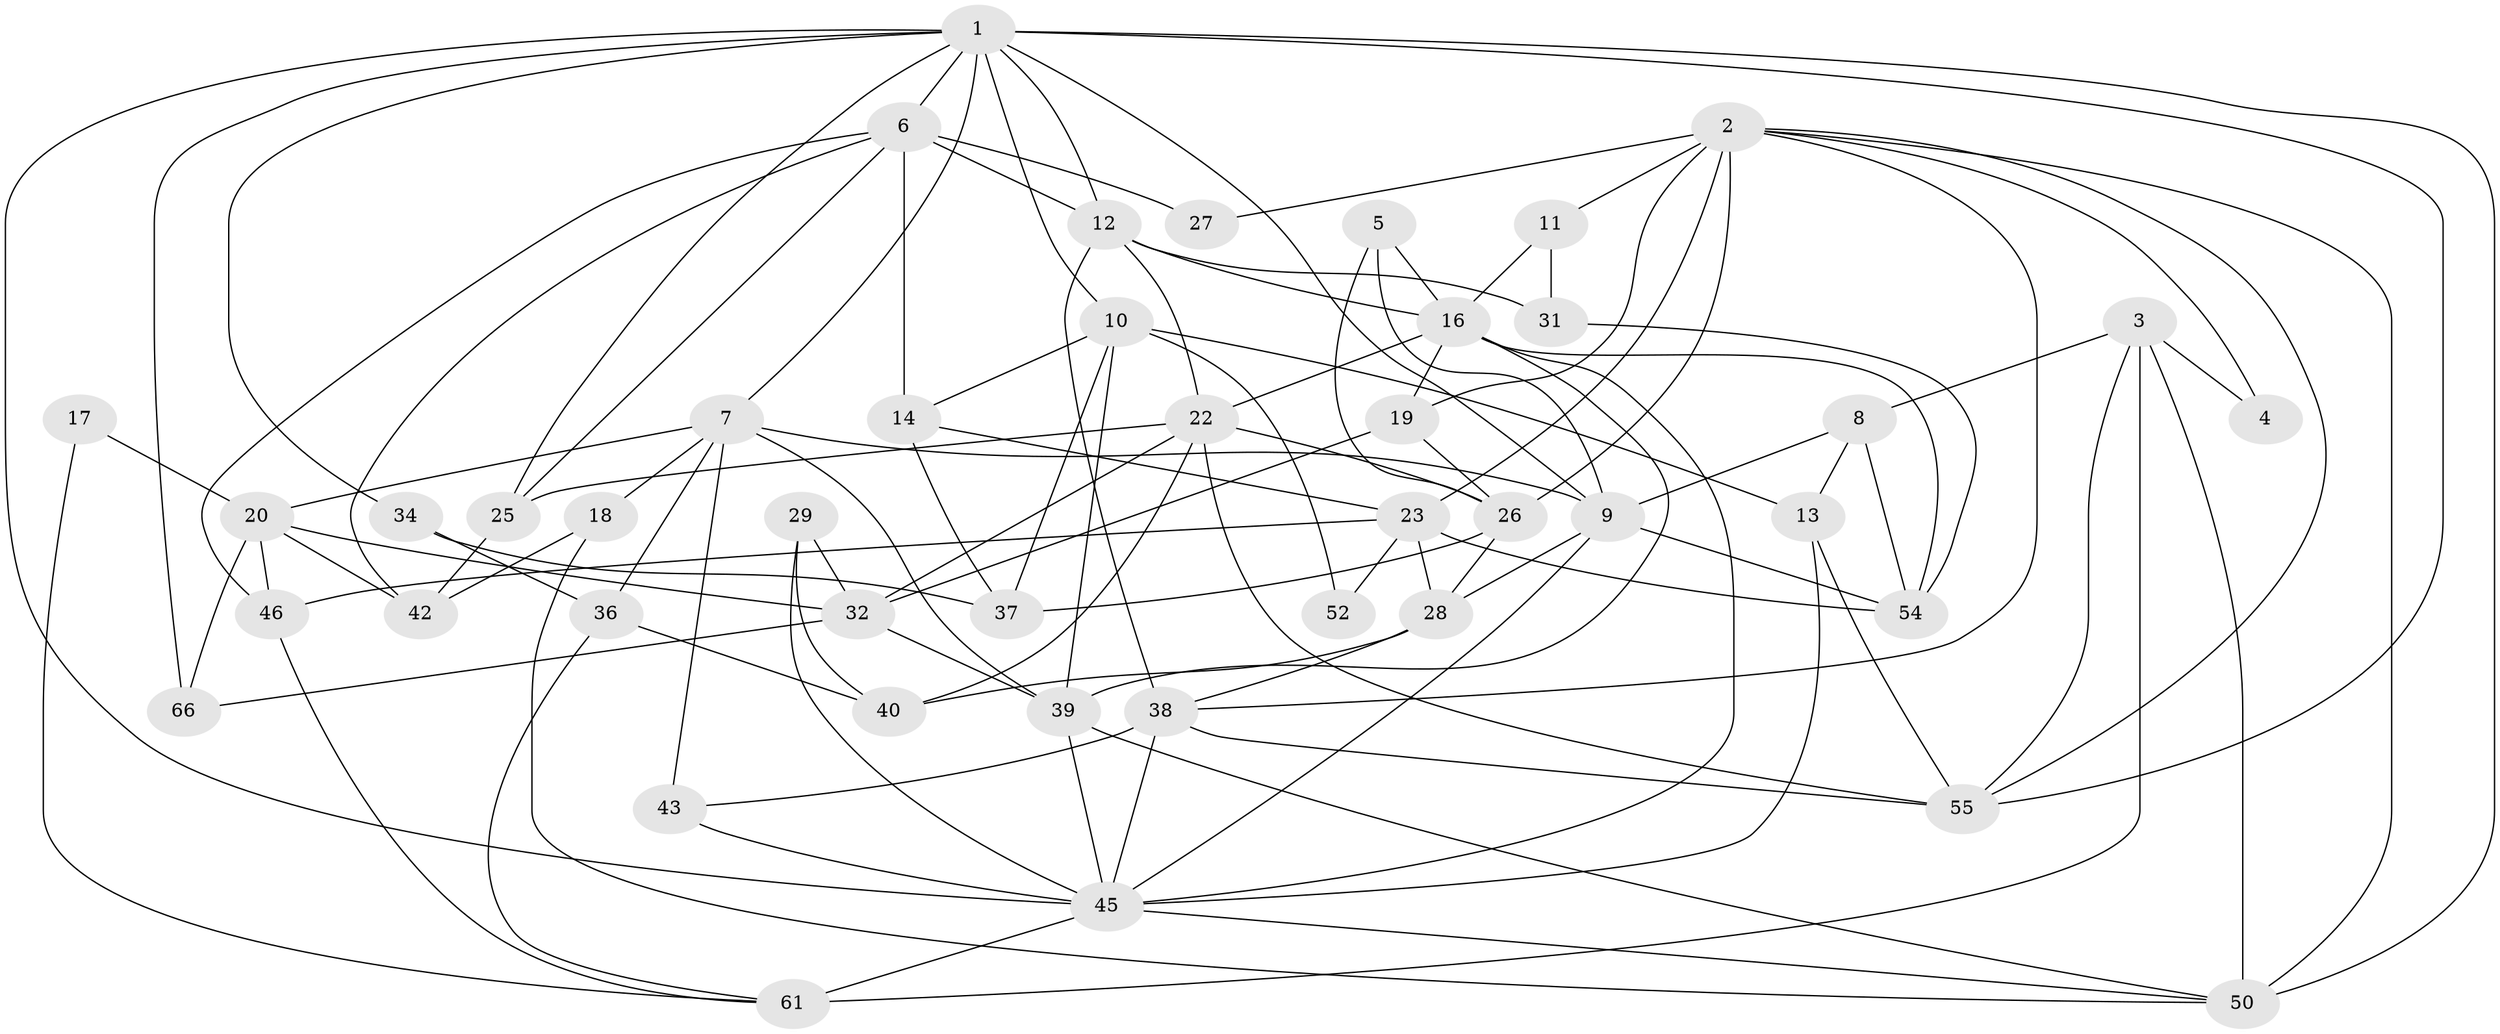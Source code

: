 // Generated by graph-tools (version 1.1) at 2025/23/03/03/25 07:23:59]
// undirected, 44 vertices, 109 edges
graph export_dot {
graph [start="1"]
  node [color=gray90,style=filled];
  1 [super="+67"];
  2 [super="+47"];
  3 [super="+51"];
  4;
  5;
  6 [super="+64"];
  7 [super="+70"];
  8 [super="+65"];
  9 [super="+24"];
  10 [super="+49"];
  11;
  12 [super="+15"];
  13 [super="+41"];
  14 [super="+21"];
  16 [super="+60"];
  17;
  18;
  19;
  20 [super="+53"];
  22 [super="+56"];
  23 [super="+30"];
  25;
  26 [super="+35"];
  27;
  28 [super="+44"];
  29;
  31;
  32 [super="+33"];
  34;
  36;
  37;
  38 [super="+57"];
  39 [super="+68"];
  40 [super="+48"];
  42 [super="+69"];
  43;
  45 [super="+59"];
  46;
  50 [super="+63"];
  52;
  54 [super="+58"];
  55;
  61 [super="+62"];
  66;
  1 -- 9;
  1 -- 25;
  1 -- 34;
  1 -- 45;
  1 -- 50;
  1 -- 10;
  1 -- 66;
  1 -- 55;
  1 -- 6;
  1 -- 7;
  1 -- 12;
  2 -- 19;
  2 -- 38;
  2 -- 4;
  2 -- 55;
  2 -- 23;
  2 -- 27;
  2 -- 26;
  2 -- 11;
  2 -- 50;
  3 -- 50 [weight=2];
  3 -- 61 [weight=2];
  3 -- 55;
  3 -- 8;
  3 -- 4;
  5 -- 9;
  5 -- 26;
  5 -- 16;
  6 -- 14 [weight=2];
  6 -- 25;
  6 -- 27;
  6 -- 46;
  6 -- 42;
  6 -- 12;
  7 -- 43;
  7 -- 18;
  7 -- 36;
  7 -- 9;
  7 -- 20;
  7 -- 39;
  8 -- 13 [weight=2];
  8 -- 54;
  8 -- 9;
  9 -- 54;
  9 -- 45;
  9 -- 28;
  10 -- 52;
  10 -- 37;
  10 -- 39;
  10 -- 13;
  10 -- 14;
  11 -- 16;
  11 -- 31;
  12 -- 16;
  12 -- 31;
  12 -- 38;
  12 -- 22;
  13 -- 45;
  13 -- 55;
  14 -- 37;
  14 -- 23;
  16 -- 39;
  16 -- 19;
  16 -- 22;
  16 -- 54;
  16 -- 45;
  17 -- 20 [weight=2];
  17 -- 61;
  18 -- 50;
  18 -- 42;
  19 -- 26;
  19 -- 32;
  20 -- 42;
  20 -- 46;
  20 -- 32;
  20 -- 66;
  22 -- 26;
  22 -- 25;
  22 -- 40;
  22 -- 32;
  22 -- 55;
  23 -- 46;
  23 -- 52;
  23 -- 54;
  23 -- 28;
  25 -- 42;
  26 -- 37;
  26 -- 28;
  28 -- 38;
  28 -- 40;
  29 -- 40;
  29 -- 45;
  29 -- 32;
  31 -- 54;
  32 -- 66;
  32 -- 39;
  34 -- 37;
  34 -- 36;
  36 -- 40;
  36 -- 61;
  38 -- 55;
  38 -- 43;
  38 -- 45;
  39 -- 45;
  39 -- 50;
  43 -- 45;
  45 -- 61;
  45 -- 50;
  46 -- 61;
}

